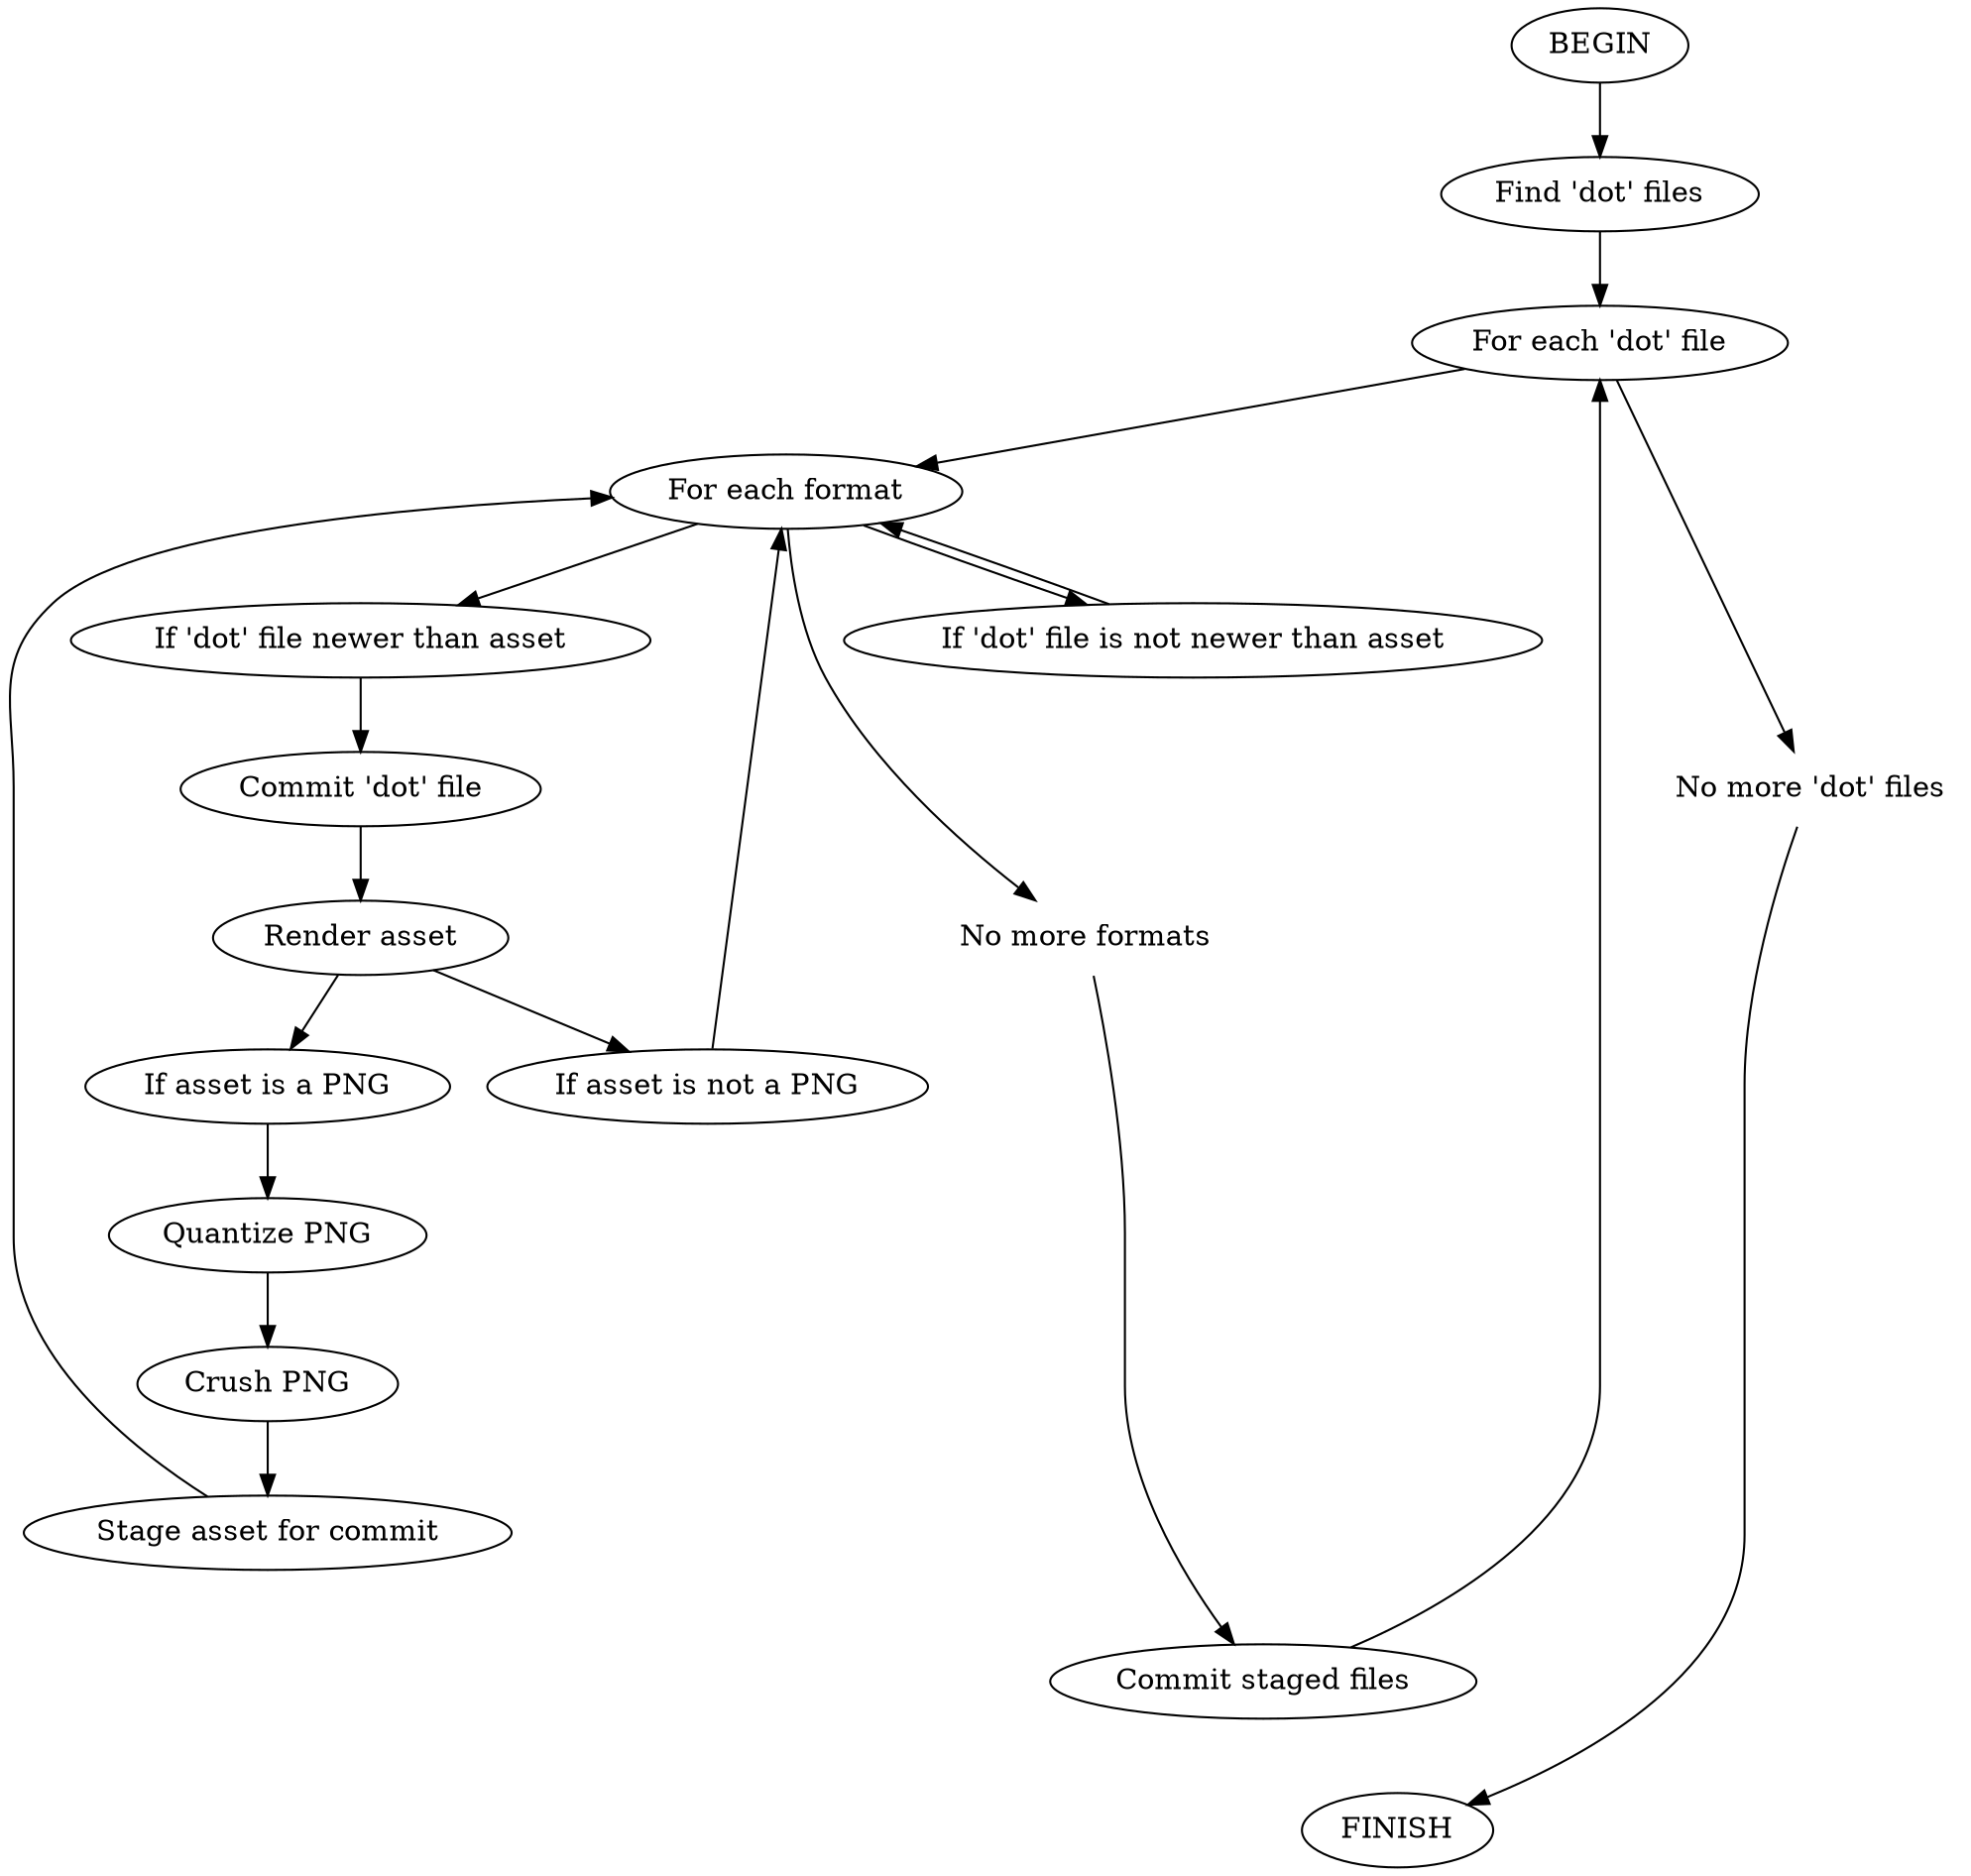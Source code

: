 digraph script_flow {
    begin -> find_dot_files -> for_each_dot_file -> for_each_format -> if_newer -> commit_dot -> render_asset -> if_asset_png -> pngquant -> pngcrush -> stage_for_commit -> for_each_format
    for_each_format -> if_not_newer -> for_each_format
    render_asset -> if_asset_not_png -> for_each_format
    for_each_format -> no_more_formats -> commit_staged -> for_each_dot_file
    for_each_dot_file -> no_more_dot_files -> done

    begin [label="BEGIN"]
    find_dot_files [label="Find 'dot' files"]
    for_each_dot_file [label="For each 'dot' file"]
    for_each_format [label="For each format"]
    no_more_dot_files [label="No more 'dot' files" shape=none]
    if_newer [label="If 'dot' file newer than asset"]
    no_more_formats [label="No more formats" shape=none]
    if_not_newer [label="If 'dot' file is not newer than asset"]
    commit_dot [label="Commit 'dot' file"]
    render_asset [label="Render asset"]
    if_asset_not_png [label="If asset is not a PNG"]
    if_asset_png [label="If asset is a PNG"]
    pngquant [label="Quantize PNG"]
    pngcrush [label="Crush PNG"]
    stage_for_commit [label="Stage asset for commit"]
    commit_staged [label="Commit staged files"]
    done [label="FINISH"]

    stage_for_commit -> commit_staged [style=invisible dir=none]
    commit_staged -> done [style=invisible dir=none]
}